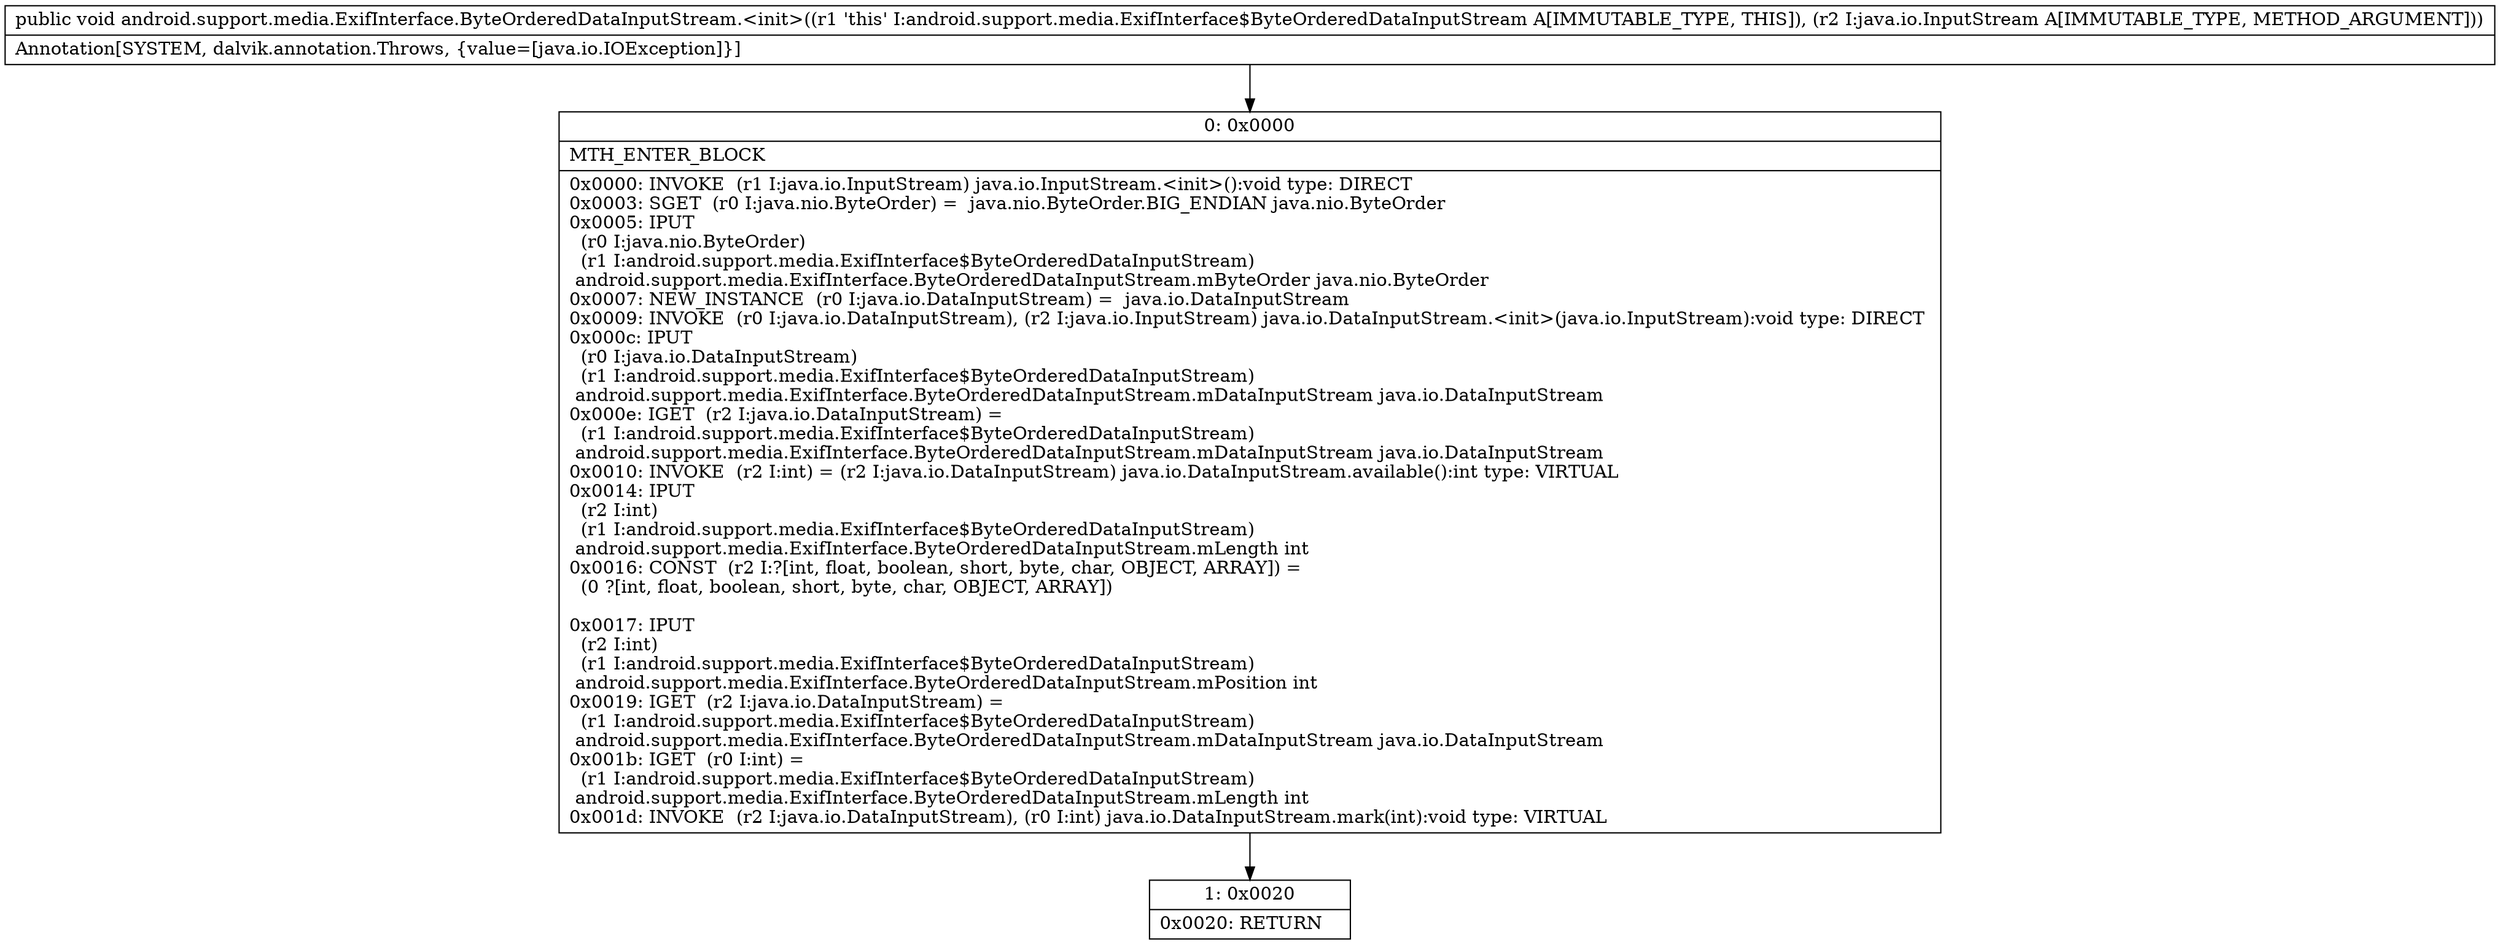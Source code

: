 digraph "CFG forandroid.support.media.ExifInterface.ByteOrderedDataInputStream.\<init\>(Ljava\/io\/InputStream;)V" {
Node_0 [shape=record,label="{0\:\ 0x0000|MTH_ENTER_BLOCK\l|0x0000: INVOKE  (r1 I:java.io.InputStream) java.io.InputStream.\<init\>():void type: DIRECT \l0x0003: SGET  (r0 I:java.nio.ByteOrder) =  java.nio.ByteOrder.BIG_ENDIAN java.nio.ByteOrder \l0x0005: IPUT  \l  (r0 I:java.nio.ByteOrder)\l  (r1 I:android.support.media.ExifInterface$ByteOrderedDataInputStream)\l android.support.media.ExifInterface.ByteOrderedDataInputStream.mByteOrder java.nio.ByteOrder \l0x0007: NEW_INSTANCE  (r0 I:java.io.DataInputStream) =  java.io.DataInputStream \l0x0009: INVOKE  (r0 I:java.io.DataInputStream), (r2 I:java.io.InputStream) java.io.DataInputStream.\<init\>(java.io.InputStream):void type: DIRECT \l0x000c: IPUT  \l  (r0 I:java.io.DataInputStream)\l  (r1 I:android.support.media.ExifInterface$ByteOrderedDataInputStream)\l android.support.media.ExifInterface.ByteOrderedDataInputStream.mDataInputStream java.io.DataInputStream \l0x000e: IGET  (r2 I:java.io.DataInputStream) = \l  (r1 I:android.support.media.ExifInterface$ByteOrderedDataInputStream)\l android.support.media.ExifInterface.ByteOrderedDataInputStream.mDataInputStream java.io.DataInputStream \l0x0010: INVOKE  (r2 I:int) = (r2 I:java.io.DataInputStream) java.io.DataInputStream.available():int type: VIRTUAL \l0x0014: IPUT  \l  (r2 I:int)\l  (r1 I:android.support.media.ExifInterface$ByteOrderedDataInputStream)\l android.support.media.ExifInterface.ByteOrderedDataInputStream.mLength int \l0x0016: CONST  (r2 I:?[int, float, boolean, short, byte, char, OBJECT, ARRAY]) = \l  (0 ?[int, float, boolean, short, byte, char, OBJECT, ARRAY])\l \l0x0017: IPUT  \l  (r2 I:int)\l  (r1 I:android.support.media.ExifInterface$ByteOrderedDataInputStream)\l android.support.media.ExifInterface.ByteOrderedDataInputStream.mPosition int \l0x0019: IGET  (r2 I:java.io.DataInputStream) = \l  (r1 I:android.support.media.ExifInterface$ByteOrderedDataInputStream)\l android.support.media.ExifInterface.ByteOrderedDataInputStream.mDataInputStream java.io.DataInputStream \l0x001b: IGET  (r0 I:int) = \l  (r1 I:android.support.media.ExifInterface$ByteOrderedDataInputStream)\l android.support.media.ExifInterface.ByteOrderedDataInputStream.mLength int \l0x001d: INVOKE  (r2 I:java.io.DataInputStream), (r0 I:int) java.io.DataInputStream.mark(int):void type: VIRTUAL \l}"];
Node_1 [shape=record,label="{1\:\ 0x0020|0x0020: RETURN   \l}"];
MethodNode[shape=record,label="{public void android.support.media.ExifInterface.ByteOrderedDataInputStream.\<init\>((r1 'this' I:android.support.media.ExifInterface$ByteOrderedDataInputStream A[IMMUTABLE_TYPE, THIS]), (r2 I:java.io.InputStream A[IMMUTABLE_TYPE, METHOD_ARGUMENT]))  | Annotation[SYSTEM, dalvik.annotation.Throws, \{value=[java.io.IOException]\}]\l}"];
MethodNode -> Node_0;
Node_0 -> Node_1;
}

